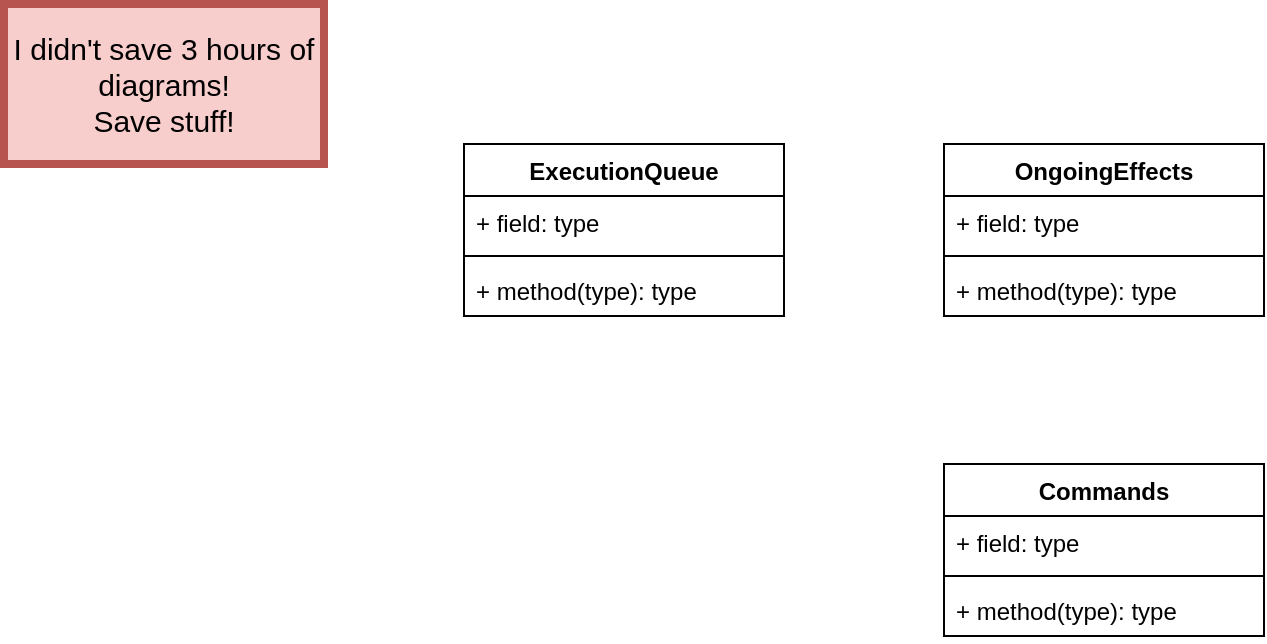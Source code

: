 <mxfile version="26.2.4">
  <diagram name="Page-1" id="Q0dL1nY2zGRgUgsLCBUa">
    <mxGraphModel dx="1428" dy="759" grid="1" gridSize="10" guides="1" tooltips="1" connect="1" arrows="1" fold="1" page="1" pageScale="1" pageWidth="850" pageHeight="1100" math="0" shadow="0">
      <root>
        <mxCell id="0" />
        <mxCell id="1" parent="0" />
        <mxCell id="gMu1ORTqsSVO2KnYUncU-2" value="ExecutionQueue" style="swimlane;fontStyle=1;align=center;verticalAlign=top;childLayout=stackLayout;horizontal=1;startSize=26;horizontalStack=0;resizeParent=1;resizeParentMax=0;resizeLast=0;collapsible=1;marginBottom=0;whiteSpace=wrap;html=1;" vertex="1" parent="1">
          <mxGeometry x="240" y="80" width="160" height="86" as="geometry" />
        </mxCell>
        <mxCell id="gMu1ORTqsSVO2KnYUncU-3" value="+ field: type" style="text;strokeColor=none;fillColor=none;align=left;verticalAlign=top;spacingLeft=4;spacingRight=4;overflow=hidden;rotatable=0;points=[[0,0.5],[1,0.5]];portConstraint=eastwest;whiteSpace=wrap;html=1;" vertex="1" parent="gMu1ORTqsSVO2KnYUncU-2">
          <mxGeometry y="26" width="160" height="26" as="geometry" />
        </mxCell>
        <mxCell id="gMu1ORTqsSVO2KnYUncU-4" value="" style="line;strokeWidth=1;fillColor=none;align=left;verticalAlign=middle;spacingTop=-1;spacingLeft=3;spacingRight=3;rotatable=0;labelPosition=right;points=[];portConstraint=eastwest;strokeColor=inherit;" vertex="1" parent="gMu1ORTqsSVO2KnYUncU-2">
          <mxGeometry y="52" width="160" height="8" as="geometry" />
        </mxCell>
        <mxCell id="gMu1ORTqsSVO2KnYUncU-5" value="+ method(type): type" style="text;strokeColor=none;fillColor=none;align=left;verticalAlign=top;spacingLeft=4;spacingRight=4;overflow=hidden;rotatable=0;points=[[0,0.5],[1,0.5]];portConstraint=eastwest;whiteSpace=wrap;html=1;" vertex="1" parent="gMu1ORTqsSVO2KnYUncU-2">
          <mxGeometry y="60" width="160" height="26" as="geometry" />
        </mxCell>
        <mxCell id="gMu1ORTqsSVO2KnYUncU-6" value="&lt;div&gt;OngoingEffects&lt;/div&gt;" style="swimlane;fontStyle=1;align=center;verticalAlign=top;childLayout=stackLayout;horizontal=1;startSize=26;horizontalStack=0;resizeParent=1;resizeParentMax=0;resizeLast=0;collapsible=1;marginBottom=0;whiteSpace=wrap;html=1;" vertex="1" parent="1">
          <mxGeometry x="480" y="80" width="160" height="86" as="geometry" />
        </mxCell>
        <mxCell id="gMu1ORTqsSVO2KnYUncU-7" value="+ field: type" style="text;strokeColor=none;fillColor=none;align=left;verticalAlign=top;spacingLeft=4;spacingRight=4;overflow=hidden;rotatable=0;points=[[0,0.5],[1,0.5]];portConstraint=eastwest;whiteSpace=wrap;html=1;" vertex="1" parent="gMu1ORTqsSVO2KnYUncU-6">
          <mxGeometry y="26" width="160" height="26" as="geometry" />
        </mxCell>
        <mxCell id="gMu1ORTqsSVO2KnYUncU-8" value="" style="line;strokeWidth=1;fillColor=none;align=left;verticalAlign=middle;spacingTop=-1;spacingLeft=3;spacingRight=3;rotatable=0;labelPosition=right;points=[];portConstraint=eastwest;strokeColor=inherit;" vertex="1" parent="gMu1ORTqsSVO2KnYUncU-6">
          <mxGeometry y="52" width="160" height="8" as="geometry" />
        </mxCell>
        <mxCell id="gMu1ORTqsSVO2KnYUncU-9" value="+ method(type): type" style="text;strokeColor=none;fillColor=none;align=left;verticalAlign=top;spacingLeft=4;spacingRight=4;overflow=hidden;rotatable=0;points=[[0,0.5],[1,0.5]];portConstraint=eastwest;whiteSpace=wrap;html=1;" vertex="1" parent="gMu1ORTqsSVO2KnYUncU-6">
          <mxGeometry y="60" width="160" height="26" as="geometry" />
        </mxCell>
        <mxCell id="gMu1ORTqsSVO2KnYUncU-10" value="Commands" style="swimlane;fontStyle=1;align=center;verticalAlign=top;childLayout=stackLayout;horizontal=1;startSize=26;horizontalStack=0;resizeParent=1;resizeParentMax=0;resizeLast=0;collapsible=1;marginBottom=0;whiteSpace=wrap;html=1;" vertex="1" parent="1">
          <mxGeometry x="480" y="240" width="160" height="86" as="geometry" />
        </mxCell>
        <mxCell id="gMu1ORTqsSVO2KnYUncU-11" value="+ field: type" style="text;strokeColor=none;fillColor=none;align=left;verticalAlign=top;spacingLeft=4;spacingRight=4;overflow=hidden;rotatable=0;points=[[0,0.5],[1,0.5]];portConstraint=eastwest;whiteSpace=wrap;html=1;" vertex="1" parent="gMu1ORTqsSVO2KnYUncU-10">
          <mxGeometry y="26" width="160" height="26" as="geometry" />
        </mxCell>
        <mxCell id="gMu1ORTqsSVO2KnYUncU-12" value="" style="line;strokeWidth=1;fillColor=none;align=left;verticalAlign=middle;spacingTop=-1;spacingLeft=3;spacingRight=3;rotatable=0;labelPosition=right;points=[];portConstraint=eastwest;strokeColor=inherit;" vertex="1" parent="gMu1ORTqsSVO2KnYUncU-10">
          <mxGeometry y="52" width="160" height="8" as="geometry" />
        </mxCell>
        <mxCell id="gMu1ORTqsSVO2KnYUncU-13" value="+ method(type): type" style="text;strokeColor=none;fillColor=none;align=left;verticalAlign=top;spacingLeft=4;spacingRight=4;overflow=hidden;rotatable=0;points=[[0,0.5],[1,0.5]];portConstraint=eastwest;whiteSpace=wrap;html=1;" vertex="1" parent="gMu1ORTqsSVO2KnYUncU-10">
          <mxGeometry y="60" width="160" height="26" as="geometry" />
        </mxCell>
        <mxCell id="gMu1ORTqsSVO2KnYUncU-14" value="I didn&#39;t save 3 hours of diagrams! &lt;br&gt;Save stuff!" style="html=1;whiteSpace=wrap;fillColor=#f8cecc;strokeColor=#b85450;strokeWidth=4;fontSize=15;" vertex="1" parent="1">
          <mxGeometry x="10" y="10" width="160" height="80" as="geometry" />
        </mxCell>
      </root>
    </mxGraphModel>
  </diagram>
</mxfile>
